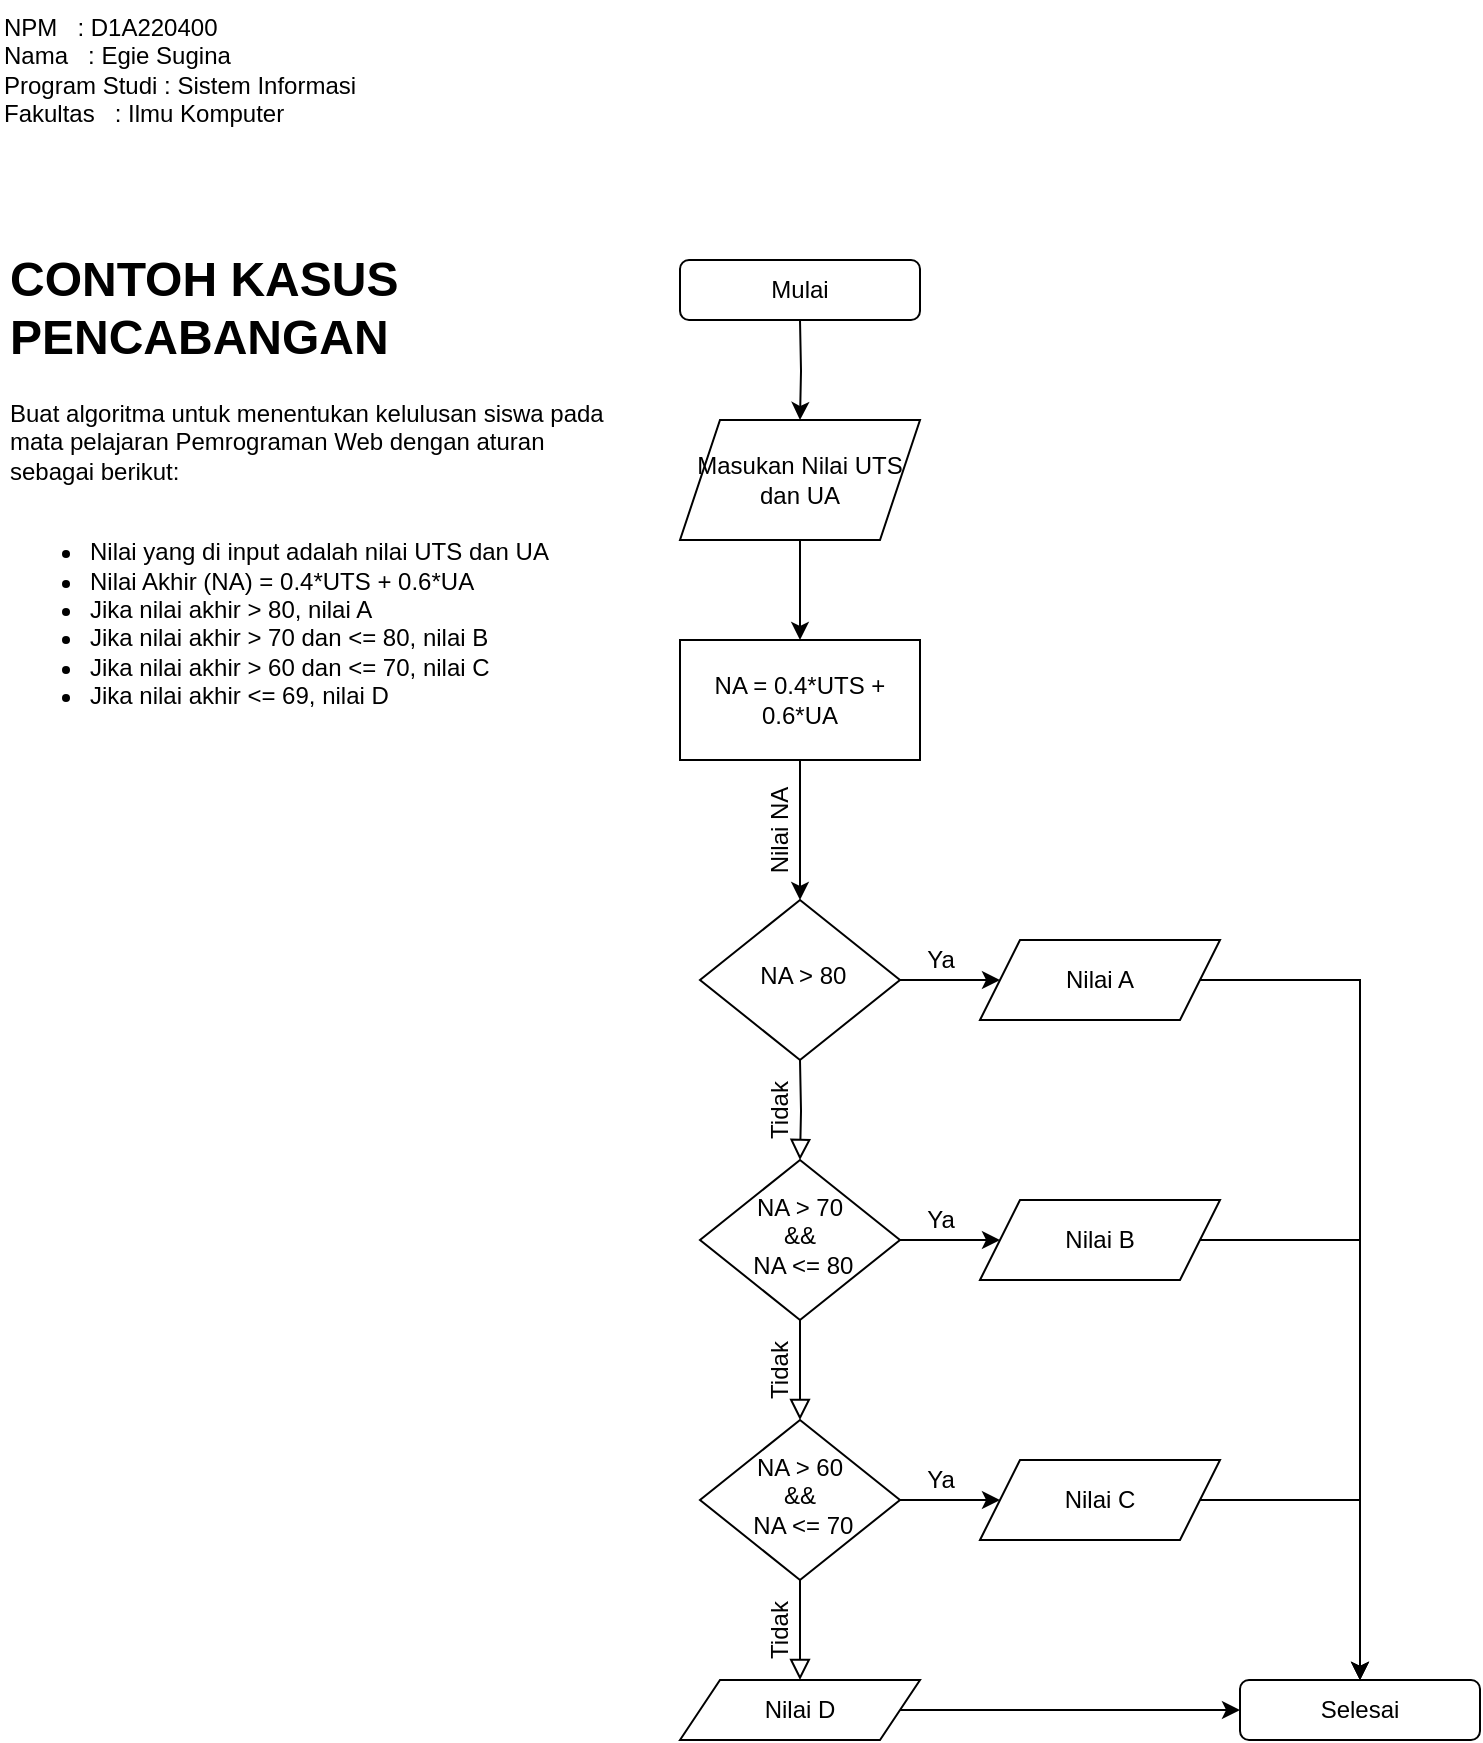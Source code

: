 <mxfile version="20.4.0" type="github">
  <diagram id="C5RBs43oDa-KdzZeNtuy" name="Page-1">
    <mxGraphModel dx="1673" dy="946" grid="1" gridSize="10" guides="1" tooltips="1" connect="1" arrows="1" fold="1" page="1" pageScale="1" pageWidth="827" pageHeight="1169" background="none" math="0" shadow="0">
      <root>
        <mxCell id="WIyWlLk6GJQsqaUBKTNV-0" />
        <mxCell id="WIyWlLk6GJQsqaUBKTNV-1" parent="WIyWlLk6GJQsqaUBKTNV-0" />
        <mxCell id="cn0vFp0i_xlA6WFNHSeF-8" style="edgeStyle=orthogonalEdgeStyle;rounded=0;orthogonalLoop=1;jettySize=auto;html=1;" edge="1" parent="WIyWlLk6GJQsqaUBKTNV-1" source="WIyWlLk6GJQsqaUBKTNV-6">
          <mxGeometry relative="1" as="geometry">
            <mxPoint x="510" y="500" as="targetPoint" />
          </mxGeometry>
        </mxCell>
        <mxCell id="WIyWlLk6GJQsqaUBKTNV-6" value="&amp;nbsp;NA &amp;gt; 80" style="rhombus;whiteSpace=wrap;html=1;shadow=0;fontFamily=Helvetica;fontSize=12;align=center;strokeWidth=1;spacing=6;spacingTop=-4;" parent="WIyWlLk6GJQsqaUBKTNV-1" vertex="1">
          <mxGeometry x="360" y="460" width="100" height="80" as="geometry" />
        </mxCell>
        <mxCell id="cn0vFp0i_xlA6WFNHSeF-28" style="edgeStyle=orthogonalEdgeStyle;rounded=0;orthogonalLoop=1;jettySize=auto;html=1;exitX=0.5;exitY=1;exitDx=0;exitDy=0;" edge="1" parent="WIyWlLk6GJQsqaUBKTNV-1" source="cn0vFp0i_xlA6WFNHSeF-0" target="cn0vFp0i_xlA6WFNHSeF-27">
          <mxGeometry relative="1" as="geometry" />
        </mxCell>
        <mxCell id="cn0vFp0i_xlA6WFNHSeF-0" value="Masukan Nilai UTS dan UA" style="shape=parallelogram;perimeter=parallelogramPerimeter;whiteSpace=wrap;html=1;fixedSize=1;" vertex="1" parent="WIyWlLk6GJQsqaUBKTNV-1">
          <mxGeometry x="350" y="220" width="120" height="60" as="geometry" />
        </mxCell>
        <mxCell id="cn0vFp0i_xlA6WFNHSeF-7" style="edgeStyle=orthogonalEdgeStyle;rounded=0;orthogonalLoop=1;jettySize=auto;html=1;exitX=0.5;exitY=1;exitDx=0;exitDy=0;" edge="1" parent="WIyWlLk6GJQsqaUBKTNV-1" target="cn0vFp0i_xlA6WFNHSeF-0">
          <mxGeometry relative="1" as="geometry">
            <mxPoint x="410" y="170" as="sourcePoint" />
          </mxGeometry>
        </mxCell>
        <mxCell id="cn0vFp0i_xlA6WFNHSeF-9" value="Ya" style="text;html=1;align=center;verticalAlign=middle;resizable=0;points=[];autosize=1;strokeColor=none;fillColor=none;" vertex="1" parent="WIyWlLk6GJQsqaUBKTNV-1">
          <mxGeometry x="460" y="475" width="40" height="30" as="geometry" />
        </mxCell>
        <mxCell id="cn0vFp0i_xlA6WFNHSeF-38" style="edgeStyle=orthogonalEdgeStyle;rounded=0;orthogonalLoop=1;jettySize=auto;html=1;exitX=1;exitY=0.5;exitDx=0;exitDy=0;entryX=0.5;entryY=0;entryDx=0;entryDy=0;" edge="1" parent="WIyWlLk6GJQsqaUBKTNV-1" source="cn0vFp0i_xlA6WFNHSeF-10" target="cn0vFp0i_xlA6WFNHSeF-37">
          <mxGeometry relative="1" as="geometry">
            <mxPoint x="690" y="840" as="targetPoint" />
          </mxGeometry>
        </mxCell>
        <mxCell id="cn0vFp0i_xlA6WFNHSeF-10" value="Nilai A" style="shape=parallelogram;perimeter=parallelogramPerimeter;whiteSpace=wrap;html=1;fixedSize=1;" vertex="1" parent="WIyWlLk6GJQsqaUBKTNV-1">
          <mxGeometry x="500" y="480" width="120" height="40" as="geometry" />
        </mxCell>
        <mxCell id="cn0vFp0i_xlA6WFNHSeF-11" value="" style="rounded=0;html=1;jettySize=auto;orthogonalLoop=1;fontSize=11;endArrow=block;endFill=0;endSize=8;strokeWidth=1;shadow=0;labelBackgroundColor=none;edgeStyle=orthogonalEdgeStyle;" edge="1" parent="WIyWlLk6GJQsqaUBKTNV-1" target="cn0vFp0i_xlA6WFNHSeF-13">
          <mxGeometry relative="1" as="geometry">
            <mxPoint x="410" y="540" as="sourcePoint" />
          </mxGeometry>
        </mxCell>
        <mxCell id="cn0vFp0i_xlA6WFNHSeF-12" style="edgeStyle=orthogonalEdgeStyle;rounded=0;orthogonalLoop=1;jettySize=auto;html=1;" edge="1" parent="WIyWlLk6GJQsqaUBKTNV-1" source="cn0vFp0i_xlA6WFNHSeF-13">
          <mxGeometry relative="1" as="geometry">
            <mxPoint x="510" y="630" as="targetPoint" />
          </mxGeometry>
        </mxCell>
        <mxCell id="cn0vFp0i_xlA6WFNHSeF-13" value="NA &amp;gt; 70 &lt;br&gt;&amp;amp;&amp;amp;&lt;br&gt;&amp;nbsp;NA &amp;lt;= 80" style="rhombus;whiteSpace=wrap;html=1;shadow=0;fontFamily=Helvetica;fontSize=12;align=center;strokeWidth=1;spacing=6;spacingTop=-4;" vertex="1" parent="WIyWlLk6GJQsqaUBKTNV-1">
          <mxGeometry x="360" y="590" width="100" height="80" as="geometry" />
        </mxCell>
        <mxCell id="cn0vFp0i_xlA6WFNHSeF-14" value="Ya" style="text;html=1;align=center;verticalAlign=middle;resizable=0;points=[];autosize=1;strokeColor=none;fillColor=none;" vertex="1" parent="WIyWlLk6GJQsqaUBKTNV-1">
          <mxGeometry x="460" y="605" width="40" height="30" as="geometry" />
        </mxCell>
        <mxCell id="cn0vFp0i_xlA6WFNHSeF-46" style="edgeStyle=orthogonalEdgeStyle;rounded=0;orthogonalLoop=1;jettySize=auto;html=1;exitX=1;exitY=0.5;exitDx=0;exitDy=0;entryX=0.5;entryY=0;entryDx=0;entryDy=0;" edge="1" parent="WIyWlLk6GJQsqaUBKTNV-1" source="cn0vFp0i_xlA6WFNHSeF-15" target="cn0vFp0i_xlA6WFNHSeF-37">
          <mxGeometry relative="1" as="geometry" />
        </mxCell>
        <mxCell id="cn0vFp0i_xlA6WFNHSeF-15" value="Nilai B" style="shape=parallelogram;perimeter=parallelogramPerimeter;whiteSpace=wrap;html=1;fixedSize=1;fillColor=default;" vertex="1" parent="WIyWlLk6GJQsqaUBKTNV-1">
          <mxGeometry x="500" y="610" width="120" height="40" as="geometry" />
        </mxCell>
        <mxCell id="cn0vFp0i_xlA6WFNHSeF-16" value="" style="rounded=0;html=1;jettySize=auto;orthogonalLoop=1;fontSize=11;endArrow=block;endFill=0;endSize=8;strokeWidth=1;shadow=0;labelBackgroundColor=none;edgeStyle=orthogonalEdgeStyle;" edge="1" parent="WIyWlLk6GJQsqaUBKTNV-1">
          <mxGeometry relative="1" as="geometry">
            <mxPoint x="410" y="670" as="sourcePoint" />
            <mxPoint x="410" y="720" as="targetPoint" />
          </mxGeometry>
        </mxCell>
        <mxCell id="cn0vFp0i_xlA6WFNHSeF-17" style="edgeStyle=orthogonalEdgeStyle;rounded=0;orthogonalLoop=1;jettySize=auto;html=1;" edge="1" parent="WIyWlLk6GJQsqaUBKTNV-1">
          <mxGeometry relative="1" as="geometry">
            <mxPoint x="510" y="760" as="targetPoint" />
            <mxPoint x="460" y="760" as="sourcePoint" />
          </mxGeometry>
        </mxCell>
        <mxCell id="cn0vFp0i_xlA6WFNHSeF-19" value="Ya" style="text;html=1;align=center;verticalAlign=middle;resizable=0;points=[];autosize=1;strokeColor=none;fillColor=none;" vertex="1" parent="WIyWlLk6GJQsqaUBKTNV-1">
          <mxGeometry x="460" y="735" width="40" height="30" as="geometry" />
        </mxCell>
        <mxCell id="cn0vFp0i_xlA6WFNHSeF-47" style="edgeStyle=orthogonalEdgeStyle;rounded=0;orthogonalLoop=1;jettySize=auto;html=1;exitX=1;exitY=0.5;exitDx=0;exitDy=0;" edge="1" parent="WIyWlLk6GJQsqaUBKTNV-1" source="cn0vFp0i_xlA6WFNHSeF-20" target="cn0vFp0i_xlA6WFNHSeF-37">
          <mxGeometry relative="1" as="geometry" />
        </mxCell>
        <mxCell id="cn0vFp0i_xlA6WFNHSeF-20" value="Nilai C" style="shape=parallelogram;perimeter=parallelogramPerimeter;whiteSpace=wrap;html=1;fixedSize=1;" vertex="1" parent="WIyWlLk6GJQsqaUBKTNV-1">
          <mxGeometry x="500" y="740" width="120" height="40" as="geometry" />
        </mxCell>
        <mxCell id="cn0vFp0i_xlA6WFNHSeF-21" value="" style="rounded=0;html=1;jettySize=auto;orthogonalLoop=1;fontSize=11;endArrow=block;endFill=0;endSize=8;strokeWidth=1;shadow=0;labelBackgroundColor=none;edgeStyle=orthogonalEdgeStyle;" edge="1" parent="WIyWlLk6GJQsqaUBKTNV-1">
          <mxGeometry relative="1" as="geometry">
            <mxPoint x="410" y="800" as="sourcePoint" />
            <mxPoint x="410" y="850" as="targetPoint" />
          </mxGeometry>
        </mxCell>
        <mxCell id="cn0vFp0i_xlA6WFNHSeF-41" style="edgeStyle=orthogonalEdgeStyle;rounded=0;orthogonalLoop=1;jettySize=auto;html=1;" edge="1" parent="WIyWlLk6GJQsqaUBKTNV-1" source="cn0vFp0i_xlA6WFNHSeF-25" target="cn0vFp0i_xlA6WFNHSeF-37">
          <mxGeometry relative="1" as="geometry" />
        </mxCell>
        <mxCell id="cn0vFp0i_xlA6WFNHSeF-25" value="Nilai D" style="shape=parallelogram;perimeter=parallelogramPerimeter;whiteSpace=wrap;html=1;fixedSize=1;" vertex="1" parent="WIyWlLk6GJQsqaUBKTNV-1">
          <mxGeometry x="350" y="850" width="120" height="30" as="geometry" />
        </mxCell>
        <mxCell id="cn0vFp0i_xlA6WFNHSeF-26" value="NA &amp;gt; 60 &lt;br&gt;&amp;amp;&amp;amp;&lt;br&gt;&amp;nbsp;NA &amp;lt;= 70" style="rhombus;whiteSpace=wrap;html=1;shadow=0;fontFamily=Helvetica;fontSize=12;align=center;strokeWidth=1;spacing=6;spacingTop=-4;" vertex="1" parent="WIyWlLk6GJQsqaUBKTNV-1">
          <mxGeometry x="360" y="720" width="100" height="80" as="geometry" />
        </mxCell>
        <mxCell id="cn0vFp0i_xlA6WFNHSeF-29" style="edgeStyle=orthogonalEdgeStyle;rounded=0;orthogonalLoop=1;jettySize=auto;html=1;exitX=0.5;exitY=1;exitDx=0;exitDy=0;" edge="1" parent="WIyWlLk6GJQsqaUBKTNV-1" source="cn0vFp0i_xlA6WFNHSeF-27" target="WIyWlLk6GJQsqaUBKTNV-6">
          <mxGeometry relative="1" as="geometry" />
        </mxCell>
        <mxCell id="cn0vFp0i_xlA6WFNHSeF-27" value="NA = 0.4*UTS + 0.6*UA" style="rounded=0;whiteSpace=wrap;html=1;" vertex="1" parent="WIyWlLk6GJQsqaUBKTNV-1">
          <mxGeometry x="350" y="330" width="120" height="60" as="geometry" />
        </mxCell>
        <mxCell id="cn0vFp0i_xlA6WFNHSeF-30" value="Tidak" style="text;html=1;strokeColor=none;fillColor=none;align=center;verticalAlign=middle;whiteSpace=wrap;rounded=0;rotation=270;" vertex="1" parent="WIyWlLk6GJQsqaUBKTNV-1">
          <mxGeometry x="370" y="550" width="60" height="30" as="geometry" />
        </mxCell>
        <mxCell id="cn0vFp0i_xlA6WFNHSeF-31" value="Tidak" style="text;html=1;strokeColor=none;fillColor=none;align=center;verticalAlign=middle;whiteSpace=wrap;rounded=0;rotation=270;" vertex="1" parent="WIyWlLk6GJQsqaUBKTNV-1">
          <mxGeometry x="370" y="680" width="60" height="30" as="geometry" />
        </mxCell>
        <mxCell id="cn0vFp0i_xlA6WFNHSeF-32" value="Tidak" style="text;html=1;strokeColor=none;fillColor=none;align=center;verticalAlign=middle;whiteSpace=wrap;rounded=0;rotation=270;" vertex="1" parent="WIyWlLk6GJQsqaUBKTNV-1">
          <mxGeometry x="370" y="810" width="60" height="30" as="geometry" />
        </mxCell>
        <mxCell id="cn0vFp0i_xlA6WFNHSeF-34" value="Nilai NA" style="text;html=1;strokeColor=none;fillColor=none;align=center;verticalAlign=middle;whiteSpace=wrap;rounded=0;rotation=270;" vertex="1" parent="WIyWlLk6GJQsqaUBKTNV-1">
          <mxGeometry x="370" y="410" width="60" height="30" as="geometry" />
        </mxCell>
        <mxCell id="cn0vFp0i_xlA6WFNHSeF-36" value="Mulai" style="rounded=1;whiteSpace=wrap;html=1;fillColor=default;" vertex="1" parent="WIyWlLk6GJQsqaUBKTNV-1">
          <mxGeometry x="350" y="140" width="120" height="30" as="geometry" />
        </mxCell>
        <mxCell id="cn0vFp0i_xlA6WFNHSeF-37" value="Selesai" style="rounded=1;whiteSpace=wrap;html=1;fillColor=default;" vertex="1" parent="WIyWlLk6GJQsqaUBKTNV-1">
          <mxGeometry x="630" y="850" width="120" height="30" as="geometry" />
        </mxCell>
        <mxCell id="cn0vFp0i_xlA6WFNHSeF-43" value="&lt;span style=&quot;&quot;&gt;NPM &lt;span style=&quot;white-space: pre;&quot;&gt;	&lt;span style=&quot;white-space: pre;&quot;&gt;	&lt;/span&gt;&lt;/span&gt;: D1A220400&lt;/span&gt;&lt;br style=&quot;&quot;&gt;&lt;span style=&quot;&quot;&gt;Nama &lt;span style=&quot;white-space: pre;&quot;&gt;	&lt;/span&gt;&lt;span style=&quot;white-space: pre;&quot;&gt;	&lt;/span&gt;: Egie Sugina&lt;/span&gt;&lt;br style=&quot;&quot;&gt;&lt;span style=&quot;background-color: initial;&quot;&gt;Program Studi : Sistem Informasi&lt;/span&gt;&lt;br style=&quot;&quot;&gt;&lt;div style=&quot;&quot;&gt;&lt;span style=&quot;background-color: initial;&quot;&gt;Fakultas &lt;span style=&quot;white-space: pre;&quot;&gt;	&lt;/span&gt;&lt;span style=&quot;white-space: pre;&quot;&gt;	&lt;/span&gt;: Ilmu Komputer&lt;/span&gt;&lt;/div&gt;" style="text;html=1;strokeColor=none;fillColor=none;align=left;verticalAlign=top;whiteSpace=wrap;rounded=0;" vertex="1" parent="WIyWlLk6GJQsqaUBKTNV-1">
          <mxGeometry x="10" y="10" width="250" height="80" as="geometry" />
        </mxCell>
        <mxCell id="cn0vFp0i_xlA6WFNHSeF-45" value="&lt;h1&gt;CONTOH KASUS PENCABANGAN&lt;/h1&gt;&lt;p&gt;Buat algoritma untuk menentukan kelulusan siswa pada mata pelajaran Pemrograman Web dengan aturan sebagai berikut:&lt;br&gt;&lt;br&gt;&lt;/p&gt;&lt;ul&gt;&lt;li&gt;Nilai yang di input adalah nilai UTS dan UA&lt;br&gt;&lt;/li&gt;&lt;li&gt;Nilai Akhir (NA) = 0.4*UTS + 0.6*UA&lt;/li&gt;&lt;li&gt;Jika nilai akhir &amp;gt; 80, nilai A&lt;/li&gt;&lt;li&gt;Jika nilai akhir &amp;gt; 70 dan &amp;lt;= 80, nilai B&lt;/li&gt;&lt;li&gt;Jika nilai akhir &amp;gt; 60 dan &amp;lt;= 70, nilai C&lt;/li&gt;&lt;li&gt;Jika nilai akhir &amp;lt;= 69, nilai D&lt;/li&gt;&lt;/ul&gt;&lt;p&gt;&lt;/p&gt;" style="text;html=1;strokeColor=none;fillColor=none;spacing=5;spacingTop=-20;whiteSpace=wrap;overflow=hidden;rounded=0;" vertex="1" parent="WIyWlLk6GJQsqaUBKTNV-1">
          <mxGeometry x="10" y="130" width="310" height="280" as="geometry" />
        </mxCell>
      </root>
    </mxGraphModel>
  </diagram>
</mxfile>
